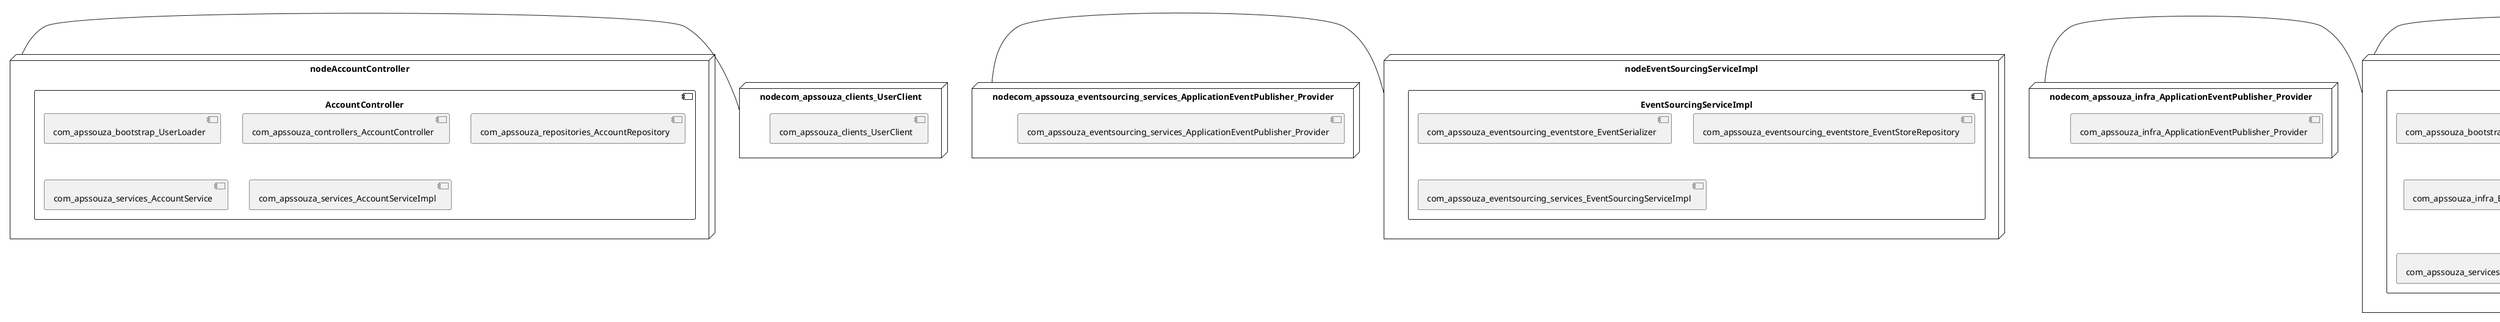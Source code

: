 @startuml
skinparam fixCircleLabelOverlapping true
skinparam componentStyle uml2
node nodeAccountController {
component AccountController {
[com_apssouza_bootstrap_UserLoader] [[apssouza22-java-microservice.system#_DSMBysFwEe6GDqgfBBOgHA]]
[com_apssouza_controllers_AccountController] [[apssouza22-java-microservice.system#_DSMBysFwEe6GDqgfBBOgHA]]
[com_apssouza_repositories_AccountRepository] [[apssouza22-java-microservice.system#_DSMBysFwEe6GDqgfBBOgHA]]
[com_apssouza_services_AccountService] [[apssouza22-java-microservice.system#_DSMBysFwEe6GDqgfBBOgHA]]
[com_apssouza_services_AccountServiceImpl] [[apssouza22-java-microservice.system#_DSMBysFwEe6GDqgfBBOgHA]]
}
}
node nodeEmailController {
component EmailController {
[com_apssouza_mailservice_controllers_EmailController] [[apssouza22-java-microservice.system#_DSMBysFwEe6GDqgfBBOgHA]]
[com_apssouza_mailservice_repository_EmailRepository] [[apssouza22-java-microservice.system#_DSMBysFwEe6GDqgfBBOgHA]]
}
}
node nodeEventSourcingServiceImpl {
component EventSourcingServiceImpl {
[com_apssouza_eventsourcing_eventstore_EventSerializer] [[apssouza22-java-microservice.system#_DSMBysFwEe6GDqgfBBOgHA]]
[com_apssouza_eventsourcing_eventstore_EventStoreRepository] [[apssouza22-java-microservice.system#_DSMBysFwEe6GDqgfBBOgHA]]
[com_apssouza_eventsourcing_services_EventSourcingServiceImpl] [[apssouza22-java-microservice.system#_DSMBysFwEe6GDqgfBBOgHA]]
}
}
node nodeNotifyController {
component NotifyController {
[com_apssouza_eventsourcing_commands_EmailCommandHandler] [[apssouza22-java-microservice.system#_DSMBysFwEe6GDqgfBBOgHA]]
[com_apssouza_mailservice_controllers_NotifyController] [[apssouza22-java-microservice.system#_DSMBysFwEe6GDqgfBBOgHA]]
}
}
node nodeTodoChangesController {
component TodoChangesController {
[com_apssouza_controllers_TodoChangesController] [[apssouza22-java-microservice.system#_DSMBysFwEe6GDqgfBBOgHA]]
[com_apssouza_monitors_TodoStoreEventChanges] [[apssouza22-java-microservice.system#_DSMBysFwEe6GDqgfBBOgHA]]
}
}
node nodeTodoServiceImpl {
component TodoServiceImpl {
[com_apssouza_bootstrap_TodoLoader] [[apssouza22-java-microservice.system#_DSMBysFwEe6GDqgfBBOgHA]]
[com_apssouza_controllers_TodoController] [[apssouza22-java-microservice.system#_DSMBysFwEe6GDqgfBBOgHA]]
[com_apssouza_controllers_UserController] [[apssouza22-java-microservice.system#_DSMBysFwEe6GDqgfBBOgHA]]
[com_apssouza_infra_EventPublisher] [[apssouza22-java-microservice.system#_DSMBysFwEe6GDqgfBBOgHA]]
[com_apssouza_repositories_TodoRepository] [[apssouza22-java-microservice.system#_DSMBysFwEe6GDqgfBBOgHA]]
[com_apssouza_services_TodoService] [[apssouza22-java-microservice.system#_DSMBysFwEe6GDqgfBBOgHA]]
[com_apssouza_services_TodoServiceImpl] [[apssouza22-java-microservice.system#_DSMBysFwEe6GDqgfBBOgHA]]
[com_apssouza_services_UserService] [[apssouza22-java-microservice.system#_DSMBysFwEe6GDqgfBBOgHA]]
[com_apssouza_services_UserServiceImpl] [[apssouza22-java-microservice.system#_DSMBysFwEe6GDqgfBBOgHA]]
}
}
node nodeTodoServiceStatisticsController {
component TodoServiceStatisticsController {
[com_apssouza_controllers_TodoServiceStatisticsController] [[apssouza22-java-microservice.system#_DSMBysFwEe6GDqgfBBOgHA]]
[com_apssouza_monitors_TodoServiceMethodInvokedStore] [[apssouza22-java-microservice.system#_DSMBysFwEe6GDqgfBBOgHA]]
}
}
node nodeTodoSocketController {
component TodoSocketController {
[com_apssouza_integrations_socket_TodoSocketController] [[apssouza22-java-microservice.system#_DSMBysFwEe6GDqgfBBOgHA]]
}
}
node nodeTodoController {
[TodoController] [[apssouza22-java-microservice.system#_DSMBysFwEe6GDqgfBBOgHA]]
}
node nodeUserClient {
[UserClient] [[apssouza22-java-microservice.system#_DSMBysFwEe6GDqgfBBOgHA]]
}
node nodecom_apssouza_clients_UserClient {
[com_apssouza_clients_UserClient] [[apssouza22-java-microservice.system#_DSMBysFwEe6GDqgfBBOgHA]]
}
node nodecom_apssouza_eventsourcing_services_ApplicationEventPublisher_Provider {
[com_apssouza_eventsourcing_services_ApplicationEventPublisher_Provider] [[apssouza22-java-microservice.system#_DSMBysFwEe6GDqgfBBOgHA]]
}
node nodecom_apssouza_infra_ApplicationEventPublisher_Provider {
[com_apssouza_infra_ApplicationEventPublisher_Provider] [[apssouza22-java-microservice.system#_DSMBysFwEe6GDqgfBBOgHA]]
}
node nodecom_apssouza_infra_Source_Provider {
[com_apssouza_infra_Source_Provider] [[apssouza22-java-microservice.system#_DSMBysFwEe6GDqgfBBOgHA]]
}
node nodeuser_users_Provider {
[user_users_Provider] [[apssouza22-java-microservice.system#_DSMBysFwEe6GDqgfBBOgHA]]
}
[nodeAccountController] - [nodecom_apssouza_clients_UserClient]
[nodecom_apssouza_eventsourcing_services_ApplicationEventPublisher_Provider] - [nodeEventSourcingServiceImpl]
[nodecom_apssouza_infra_ApplicationEventPublisher_Provider] - [nodeTodoServiceImpl]
[nodecom_apssouza_infra_Source_Provider] - [nodeTodoServiceImpl]
[nodeuser_users_Provider] - [nodeUserClient]

@enduml
